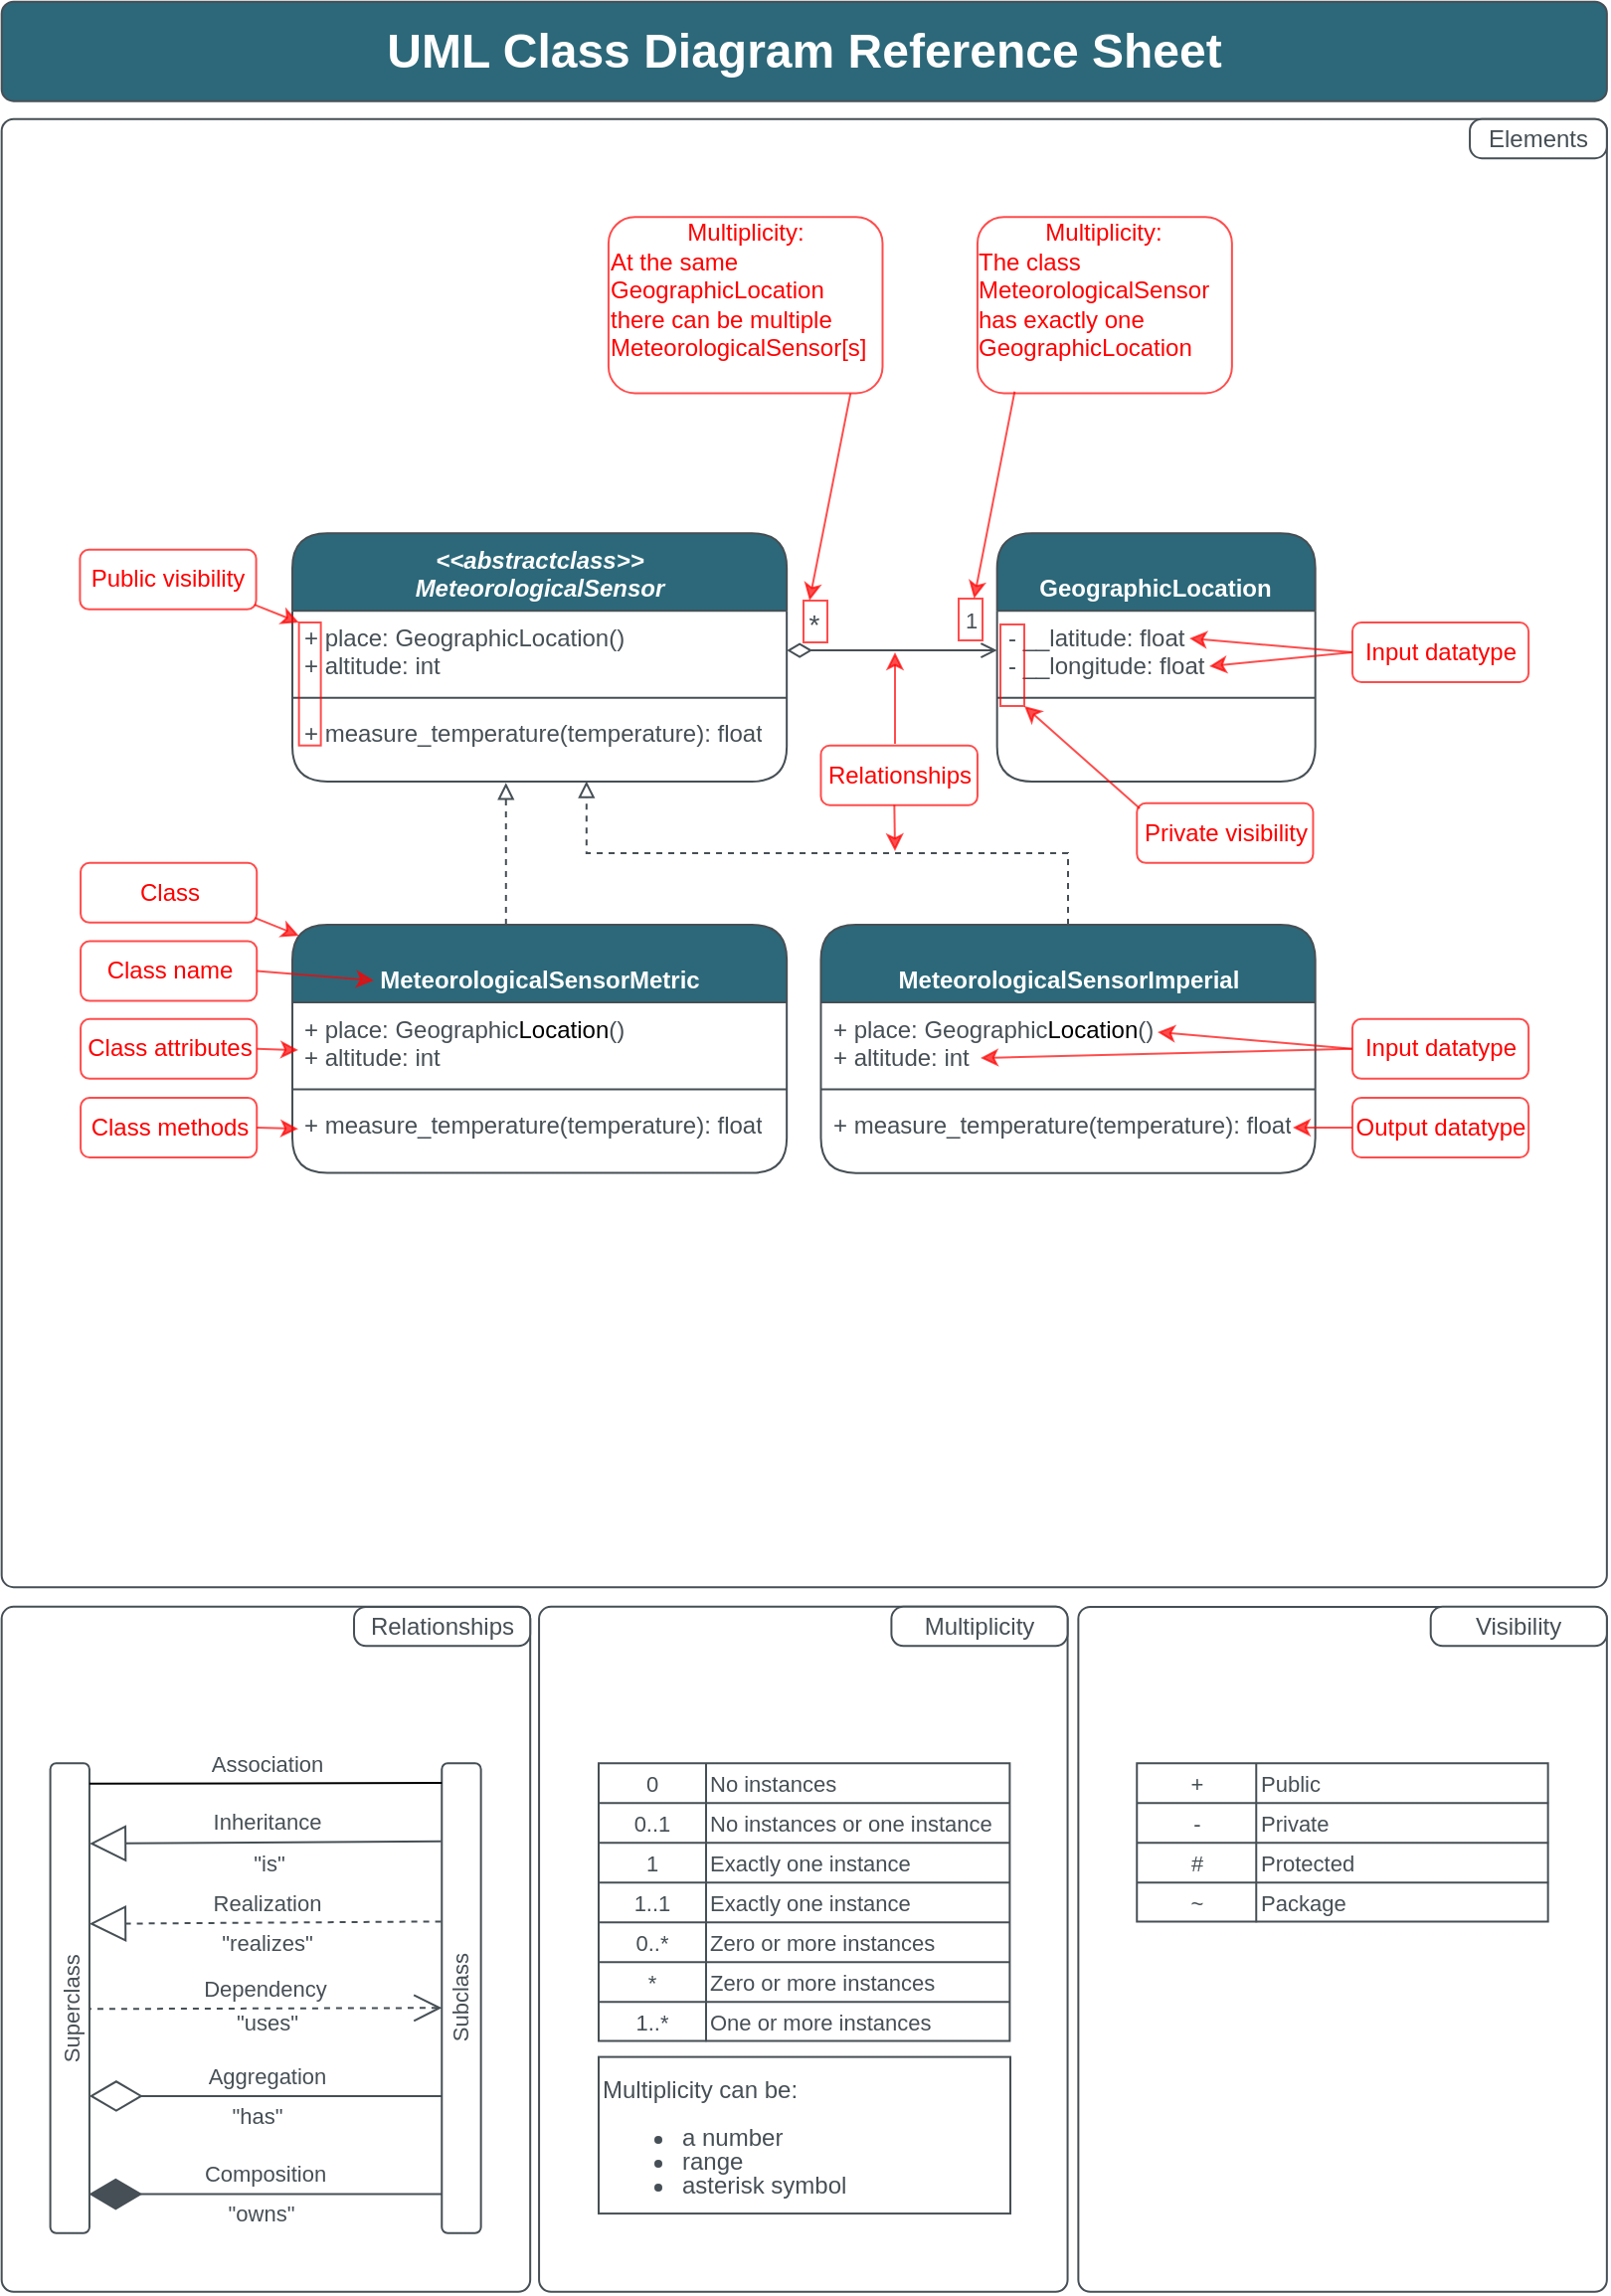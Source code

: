 <mxfile version="21.7.5" type="device">
  <diagram name="Page-1" id="XNMfluaR_AncJgMEVoPT">
    <mxGraphModel dx="1402" dy="804" grid="1" gridSize="9.842" guides="1" tooltips="1" connect="1" arrows="1" fold="1" page="1" pageScale="1" pageWidth="827" pageHeight="1169" background="none" math="0" shadow="0">
      <root>
        <mxCell id="0" />
        <mxCell id="1" parent="0" />
        <mxCell id="e-ZZepIqZLMy_GuxkdO2-1" value="&lt;font color=&quot;#ffffff&quot; style=&quot;font-size: 24px;&quot;&gt;&lt;b&gt;UML Class Diagram Reference Sheet&lt;/b&gt;&lt;/font&gt;" style="html=1;whiteSpace=wrap;rounded=1;arcSize=12;absoluteArcSize=1;fillColor=#2C6879;strokeColor=#464F55;" parent="1" vertex="1">
          <mxGeometry x="9.84" y="9.84" width="807.09" height="50" as="geometry" />
        </mxCell>
        <mxCell id="e-ZZepIqZLMy_GuxkdO2-2" value="" style="html=1;whiteSpace=wrap;rounded=1;arcSize=12;absoluteArcSize=1;fillColor=none;movable=0;resizable=0;rotatable=0;deletable=0;editable=0;locked=1;connectable=0;strokeColor=#464F55;" parent="1" vertex="1">
          <mxGeometry x="9.84" y="68.9" width="807.09" height="738.19" as="geometry" />
        </mxCell>
        <mxCell id="e-ZZepIqZLMy_GuxkdO2-4" value="" style="html=1;whiteSpace=wrap;rounded=1;arcSize=12;absoluteArcSize=1;fillColor=none;fontColor=#464F55;strokeColor=#464F55;" parent="1" vertex="1">
          <mxGeometry x="9.84" y="816.93" width="265.75" height="344.49" as="geometry" />
        </mxCell>
        <mxCell id="e-ZZepIqZLMy_GuxkdO2-5" value="" style="rounded=1;whiteSpace=wrap;html=1;fontColor=#464F55;strokeColor=#464F55;" parent="1" vertex="1">
          <mxGeometry x="34.29" y="895.67" width="19.68" height="236.21" as="geometry" />
        </mxCell>
        <mxCell id="e-ZZepIqZLMy_GuxkdO2-6" value="" style="rounded=1;whiteSpace=wrap;html=1;fontColor=#464F55;strokeColor=#464F55;" parent="1" vertex="1">
          <mxGeometry x="231.14" y="895.67" width="19.68" height="236.21" as="geometry" />
        </mxCell>
        <mxCell id="e-ZZepIqZLMy_GuxkdO2-7" value="" style="endArrow=none;endFill=0;endSize=12;html=1;rounded=0;comic=0;fontColor=#464F55;" parent="1" edge="1">
          <mxGeometry width="160" relative="1" as="geometry">
            <mxPoint x="231.14" y="905.51" as="sourcePoint" />
            <mxPoint x="53.92" y="905.85" as="targetPoint" />
          </mxGeometry>
        </mxCell>
        <mxCell id="e-ZZepIqZLMy_GuxkdO2-8" value="Association" style="edgeLabel;html=1;align=center;verticalAlign=middle;resizable=0;points=[];imageVerticalAlign=top;imageAlign=center;fontColor=#464F55;" parent="e-ZZepIqZLMy_GuxkdO2-7" vertex="1" connectable="0">
          <mxGeometry x="-0.046" relative="1" as="geometry">
            <mxPoint x="-4" y="-10" as="offset" />
          </mxGeometry>
        </mxCell>
        <mxCell id="e-ZZepIqZLMy_GuxkdO2-9" value="&lt;font style=&quot;font-size: 11px;&quot;&gt;Subclass&lt;br&gt;&lt;/font&gt;" style="text;html=1;strokeColor=none;fillColor=none;align=center;verticalAlign=middle;whiteSpace=wrap;rounded=0;rotation=-90;fontColor=#464F55;" parent="1" vertex="1">
          <mxGeometry x="210.51" y="998.78" width="60" height="30" as="geometry" />
        </mxCell>
        <mxCell id="e-ZZepIqZLMy_GuxkdO2-10" value="&lt;font style=&quot;font-size: 11px;&quot;&gt;Superclass&lt;br&gt;&lt;/font&gt;" style="text;html=1;strokeColor=none;fillColor=none;align=center;verticalAlign=middle;whiteSpace=wrap;rounded=0;rotation=-90;fontColor=#464F55;" parent="1" vertex="1">
          <mxGeometry x="14.922" y="1003.932" width="60" height="30" as="geometry" />
        </mxCell>
        <mxCell id="e-ZZepIqZLMy_GuxkdO2-15" value="Inheritance" style="endArrow=block;endSize=16;endFill=0;html=1;rounded=0;entryX=1.112;entryY=0.378;entryDx=0;entryDy=0;entryPerimeter=0;exitX=1;exitY=0.25;exitDx=0;exitDy=0;fontColor=#464F55;strokeColor=#464F55;" parent="1" edge="1">
          <mxGeometry x="-0.003" y="-10" width="160" relative="1" as="geometry">
            <mxPoint x="230.81" y="934.84" as="sourcePoint" />
            <mxPoint x="53.974" y="936.017" as="targetPoint" />
            <mxPoint as="offset" />
          </mxGeometry>
        </mxCell>
        <mxCell id="necLX3WFX3FQcM-goMtb-1" value="&quot;is&quot;" style="edgeLabel;html=1;align=center;verticalAlign=middle;resizable=0;points=[];fontColor=#464F55;" parent="e-ZZepIqZLMy_GuxkdO2-15" vertex="1" connectable="0">
          <mxGeometry x="-0.182" y="1" relative="1" as="geometry">
            <mxPoint x="-15" y="9" as="offset" />
          </mxGeometry>
        </mxCell>
        <mxCell id="e-ZZepIqZLMy_GuxkdO2-16" value="Realization" style="endArrow=block;endSize=16;endFill=0;html=1;rounded=0;entryX=1.112;entryY=0.378;entryDx=0;entryDy=0;entryPerimeter=0;exitX=1;exitY=0.25;exitDx=0;exitDy=0;dashed=1;fontColor=#464F55;strokeColor=#464F55;" parent="1" edge="1">
          <mxGeometry x="-0.003" y="-10" width="160" relative="1" as="geometry">
            <mxPoint x="230.802" y="975.192" as="sourcePoint" />
            <mxPoint x="53.967" y="976.37" as="targetPoint" />
            <mxPoint as="offset" />
          </mxGeometry>
        </mxCell>
        <mxCell id="necLX3WFX3FQcM-goMtb-2" value="&quot;realizes&quot;" style="edgeLabel;html=1;align=center;verticalAlign=middle;resizable=0;points=[];fontColor=#464F55;" parent="e-ZZepIqZLMy_GuxkdO2-16" vertex="1" connectable="0">
          <mxGeometry x="0.006" y="2" relative="1" as="geometry">
            <mxPoint x="1" y="8" as="offset" />
          </mxGeometry>
        </mxCell>
        <mxCell id="e-ZZepIqZLMy_GuxkdO2-18" value="Dependency" style="endArrow=none;endSize=12;dashed=1;html=1;rounded=0;exitX=-0.01;exitY=0.415;exitDx=0;exitDy=0;exitPerimeter=0;startArrow=open;startFill=0;endFill=0;startSize=12;fontColor=#464F55;strokeColor=#464F55;" parent="1" edge="1">
          <mxGeometry x="0.008" y="-10" width="160" relative="1" as="geometry">
            <mxPoint x="231.203" y="1018.627" as="sourcePoint" />
            <mxPoint x="54.23" y="1019.17" as="targetPoint" />
            <mxPoint as="offset" />
          </mxGeometry>
        </mxCell>
        <mxCell id="necLX3WFX3FQcM-goMtb-3" value="&quot;uses&quot;" style="edgeLabel;html=1;align=center;verticalAlign=middle;resizable=0;points=[];fontColor=#464F55;" parent="e-ZZepIqZLMy_GuxkdO2-18" vertex="1" connectable="0">
          <mxGeometry x="-0.02" y="2" relative="1" as="geometry">
            <mxPoint x="-2" y="5" as="offset" />
          </mxGeometry>
        </mxCell>
        <mxCell id="e-ZZepIqZLMy_GuxkdO2-19" value="" style="endArrow=diamondThin;endFill=0;endSize=24;html=1;rounded=0;exitX=0.25;exitY=0.188;exitDx=0;exitDy=0;exitPerimeter=0;fontColor=#464F55;strokeColor=#464F55;" parent="1" edge="1">
          <mxGeometry width="160" relative="1" as="geometry">
            <mxPoint x="231.14" y="1062.99" as="sourcePoint" />
            <mxPoint x="53.96" y="1062.99" as="targetPoint" />
          </mxGeometry>
        </mxCell>
        <mxCell id="e-ZZepIqZLMy_GuxkdO2-20" value="Aggregation" style="edgeLabel;html=1;align=center;verticalAlign=middle;resizable=0;points=[];fontColor=#464F55;" parent="e-ZZepIqZLMy_GuxkdO2-19" vertex="1" connectable="0">
          <mxGeometry x="-0.069" y="2" relative="1" as="geometry">
            <mxPoint x="-6" y="-12" as="offset" />
          </mxGeometry>
        </mxCell>
        <mxCell id="necLX3WFX3FQcM-goMtb-4" value="&quot;has&quot;" style="edgeLabel;html=1;align=center;verticalAlign=middle;resizable=0;points=[];fontColor=#464F55;" parent="e-ZZepIqZLMy_GuxkdO2-19" vertex="1" connectable="0">
          <mxGeometry x="-0.028" y="2" relative="1" as="geometry">
            <mxPoint x="-7" y="8" as="offset" />
          </mxGeometry>
        </mxCell>
        <mxCell id="e-ZZepIqZLMy_GuxkdO2-21" value="" style="endArrow=diamondThin;endFill=1;endSize=24;html=1;rounded=0;exitX=0.014;exitY=0.708;exitDx=0;exitDy=0;exitPerimeter=0;fontColor=#464F55;strokeColor=#464F55;" parent="1" edge="1">
          <mxGeometry width="160" relative="1" as="geometry">
            <mxPoint x="231.136" y="1112.207" as="sourcePoint" />
            <mxPoint x="53.69" y="1112.29" as="targetPoint" />
          </mxGeometry>
        </mxCell>
        <mxCell id="e-ZZepIqZLMy_GuxkdO2-22" value="Composition" style="edgeLabel;html=1;align=center;verticalAlign=middle;resizable=0;points=[];fontColor=#464F55;" parent="e-ZZepIqZLMy_GuxkdO2-21" vertex="1" connectable="0">
          <mxGeometry x="-0.009" relative="1" as="geometry">
            <mxPoint x="-1" y="-10" as="offset" />
          </mxGeometry>
        </mxCell>
        <mxCell id="necLX3WFX3FQcM-goMtb-5" value="&quot;owns&quot;" style="edgeLabel;html=1;align=center;verticalAlign=middle;resizable=0;points=[];fontColor=#464F55;" parent="e-ZZepIqZLMy_GuxkdO2-21" vertex="1" connectable="0">
          <mxGeometry x="0.033" y="-1" relative="1" as="geometry">
            <mxPoint y="11" as="offset" />
          </mxGeometry>
        </mxCell>
        <mxCell id="e-ZZepIqZLMy_GuxkdO2-26" value="Relationships" style="html=1;whiteSpace=wrap;rounded=1;arcSize=12;absoluteArcSize=1;fontColor=#464F55;strokeColor=#464F55;" parent="1" vertex="1">
          <mxGeometry x="187.01" y="816.94" width="88.58" height="19.68" as="geometry" />
        </mxCell>
        <mxCell id="e-ZZepIqZLMy_GuxkdO2-27" value="&lt;font color=&quot;#464f55&quot;&gt;Elements&lt;/font&gt;" style="html=1;whiteSpace=wrap;rounded=1;arcSize=12;absoluteArcSize=1;strokeColor=#464F55;" parent="1" vertex="1">
          <mxGeometry x="748.03" y="68.9" width="68.9" height="19.68" as="geometry" />
        </mxCell>
        <mxCell id="e-ZZepIqZLMy_GuxkdO2-28" value="" style="html=1;whiteSpace=wrap;rounded=1;arcSize=12;absoluteArcSize=1;fillColor=none;fontColor=#464F55;strokeColor=#464F55;" parent="1" vertex="1">
          <mxGeometry x="280.03" y="816.93" width="265.75" height="344.48" as="geometry" />
        </mxCell>
        <mxCell id="e-ZZepIqZLMy_GuxkdO2-29" value="Multiplicity" style="html=1;whiteSpace=wrap;rounded=1;arcSize=12;absoluteArcSize=1;fontColor=#464F55;strokeColor=#464F55;" parent="1" vertex="1">
          <mxGeometry x="457.203" y="816.933" width="88.58" height="19.68" as="geometry" />
        </mxCell>
        <mxCell id="e-ZZepIqZLMy_GuxkdO2-30" value="" style="shape=table;startSize=0;container=1;collapsible=0;childLayout=tableLayout;fontSize=16;rounded=0;fontColor=#464F55;strokeColor=#464F55;" parent="1" vertex="1">
          <mxGeometry x="310.0" y="895.67" width="206.692" height="139.528" as="geometry" />
        </mxCell>
        <mxCell id="e-ZZepIqZLMy_GuxkdO2-31" value="" style="shape=tableRow;horizontal=0;startSize=0;swimlaneHead=0;swimlaneBody=0;strokeColor=inherit;top=0;left=0;bottom=0;right=0;collapsible=0;dropTarget=0;fillColor=none;points=[[0,0.5],[1,0.5]];portConstraint=eastwest;fontSize=16;fontColor=#464F55;" parent="e-ZZepIqZLMy_GuxkdO2-30" vertex="1">
          <mxGeometry width="206.692" height="20" as="geometry" />
        </mxCell>
        <mxCell id="e-ZZepIqZLMy_GuxkdO2-32" value="&lt;font style=&quot;font-size: 11px;&quot;&gt;0&lt;/font&gt;" style="shape=partialRectangle;html=1;whiteSpace=wrap;connectable=0;strokeColor=inherit;overflow=hidden;fillColor=none;top=0;left=0;bottom=0;right=0;pointerEvents=1;fontSize=11;verticalAlign=middle;align=center;spacing=0;fontColor=#464F55;" parent="e-ZZepIqZLMy_GuxkdO2-31" vertex="1">
          <mxGeometry width="54" height="20" as="geometry">
            <mxRectangle width="54" height="20" as="alternateBounds" />
          </mxGeometry>
        </mxCell>
        <mxCell id="e-ZZepIqZLMy_GuxkdO2-33" value="&lt;font style=&quot;font-size: 11px;&quot;&gt;No instances&lt;/font&gt;" style="shape=partialRectangle;html=1;whiteSpace=wrap;connectable=0;strokeColor=inherit;overflow=hidden;fillColor=none;top=0;left=0;bottom=0;right=0;pointerEvents=1;fontSize=11;verticalAlign=middle;align=left;spacing=0;spacingLeft=2;fontColor=#464F55;" parent="e-ZZepIqZLMy_GuxkdO2-31" vertex="1">
          <mxGeometry x="54" width="153" height="20" as="geometry">
            <mxRectangle width="153" height="20" as="alternateBounds" />
          </mxGeometry>
        </mxCell>
        <mxCell id="e-ZZepIqZLMy_GuxkdO2-35" value="" style="shape=tableRow;horizontal=0;startSize=0;swimlaneHead=0;swimlaneBody=0;strokeColor=inherit;top=0;left=0;bottom=0;right=0;collapsible=0;dropTarget=0;fillColor=none;points=[[0,0.5],[1,0.5]];portConstraint=eastwest;fontSize=16;fontColor=#464F55;" parent="e-ZZepIqZLMy_GuxkdO2-30" vertex="1">
          <mxGeometry y="20" width="206.692" height="20" as="geometry" />
        </mxCell>
        <mxCell id="e-ZZepIqZLMy_GuxkdO2-36" value="0..1" style="shape=partialRectangle;html=1;whiteSpace=wrap;connectable=0;strokeColor=inherit;overflow=hidden;fillColor=none;top=0;left=0;bottom=0;right=0;pointerEvents=1;fontSize=11;verticalAlign=middle;align=center;spacing=0;fontColor=#464F55;" parent="e-ZZepIqZLMy_GuxkdO2-35" vertex="1">
          <mxGeometry width="54" height="20" as="geometry">
            <mxRectangle width="54" height="20" as="alternateBounds" />
          </mxGeometry>
        </mxCell>
        <mxCell id="e-ZZepIqZLMy_GuxkdO2-37" value="No instances or one instance" style="shape=partialRectangle;html=1;whiteSpace=wrap;connectable=0;strokeColor=inherit;overflow=hidden;fillColor=none;top=0;left=0;bottom=0;right=0;pointerEvents=1;fontSize=11;verticalAlign=middle;align=left;spacing=0;spacingLeft=2;fontColor=#464F55;" parent="e-ZZepIqZLMy_GuxkdO2-35" vertex="1">
          <mxGeometry x="54" width="153" height="20" as="geometry">
            <mxRectangle width="153" height="20" as="alternateBounds" />
          </mxGeometry>
        </mxCell>
        <mxCell id="e-ZZepIqZLMy_GuxkdO2-39" value="" style="shape=tableRow;horizontal=0;startSize=0;swimlaneHead=0;swimlaneBody=0;strokeColor=inherit;top=0;left=0;bottom=0;right=0;collapsible=0;dropTarget=0;fillColor=none;points=[[0,0.5],[1,0.5]];portConstraint=eastwest;fontSize=16;fontColor=#464F55;" parent="e-ZZepIqZLMy_GuxkdO2-30" vertex="1">
          <mxGeometry y="40" width="206.692" height="20" as="geometry" />
        </mxCell>
        <mxCell id="e-ZZepIqZLMy_GuxkdO2-40" value="1" style="shape=partialRectangle;html=1;whiteSpace=wrap;connectable=0;strokeColor=inherit;overflow=hidden;fillColor=none;top=0;left=0;bottom=0;right=0;pointerEvents=1;fontSize=11;verticalAlign=middle;align=center;spacing=0;fontColor=#464F55;" parent="e-ZZepIqZLMy_GuxkdO2-39" vertex="1">
          <mxGeometry width="54" height="20" as="geometry">
            <mxRectangle width="54" height="20" as="alternateBounds" />
          </mxGeometry>
        </mxCell>
        <mxCell id="e-ZZepIqZLMy_GuxkdO2-41" value="Exactly one instance" style="shape=partialRectangle;html=1;whiteSpace=wrap;connectable=0;strokeColor=inherit;overflow=hidden;fillColor=none;top=0;left=0;bottom=0;right=0;pointerEvents=1;fontSize=11;verticalAlign=middle;align=left;spacing=0;spacingLeft=2;fontColor=#464F55;" parent="e-ZZepIqZLMy_GuxkdO2-39" vertex="1">
          <mxGeometry x="54" width="153" height="20" as="geometry">
            <mxRectangle width="153" height="20" as="alternateBounds" />
          </mxGeometry>
        </mxCell>
        <mxCell id="e-ZZepIqZLMy_GuxkdO2-72" style="shape=tableRow;horizontal=0;startSize=0;swimlaneHead=0;swimlaneBody=0;strokeColor=inherit;top=0;left=0;bottom=0;right=0;collapsible=0;dropTarget=0;fillColor=none;points=[[0,0.5],[1,0.5]];portConstraint=eastwest;fontSize=16;fontColor=#464F55;" parent="e-ZZepIqZLMy_GuxkdO2-30" vertex="1">
          <mxGeometry y="60" width="206.692" height="20" as="geometry" />
        </mxCell>
        <mxCell id="e-ZZepIqZLMy_GuxkdO2-73" value="1..1" style="shape=partialRectangle;html=1;whiteSpace=wrap;connectable=0;strokeColor=inherit;overflow=hidden;fillColor=none;top=0;left=0;bottom=0;right=0;pointerEvents=1;fontSize=11;verticalAlign=middle;align=center;spacing=0;fontColor=#464F55;" parent="e-ZZepIqZLMy_GuxkdO2-72" vertex="1">
          <mxGeometry width="54" height="20" as="geometry">
            <mxRectangle width="54" height="20" as="alternateBounds" />
          </mxGeometry>
        </mxCell>
        <mxCell id="e-ZZepIqZLMy_GuxkdO2-74" value="Exactly one instance" style="shape=partialRectangle;html=1;whiteSpace=wrap;connectable=0;strokeColor=inherit;overflow=hidden;fillColor=none;top=0;left=0;bottom=0;right=0;pointerEvents=1;fontSize=11;verticalAlign=middle;align=left;spacing=0;spacingLeft=2;fontColor=#464F55;" parent="e-ZZepIqZLMy_GuxkdO2-72" vertex="1">
          <mxGeometry x="54" width="153" height="20" as="geometry">
            <mxRectangle width="153" height="20" as="alternateBounds" />
          </mxGeometry>
        </mxCell>
        <mxCell id="e-ZZepIqZLMy_GuxkdO2-69" style="shape=tableRow;horizontal=0;startSize=0;swimlaneHead=0;swimlaneBody=0;strokeColor=inherit;top=0;left=0;bottom=0;right=0;collapsible=0;dropTarget=0;fillColor=none;points=[[0,0.5],[1,0.5]];portConstraint=eastwest;fontSize=16;fontColor=#464F55;" parent="e-ZZepIqZLMy_GuxkdO2-30" vertex="1">
          <mxGeometry y="80" width="206.692" height="20" as="geometry" />
        </mxCell>
        <mxCell id="e-ZZepIqZLMy_GuxkdO2-70" value="0..*" style="shape=partialRectangle;html=1;whiteSpace=wrap;connectable=0;strokeColor=inherit;overflow=hidden;fillColor=none;top=0;left=0;bottom=0;right=0;pointerEvents=1;fontSize=11;verticalAlign=middle;align=center;spacing=0;fontColor=#464F55;" parent="e-ZZepIqZLMy_GuxkdO2-69" vertex="1">
          <mxGeometry width="54" height="20" as="geometry">
            <mxRectangle width="54" height="20" as="alternateBounds" />
          </mxGeometry>
        </mxCell>
        <mxCell id="e-ZZepIqZLMy_GuxkdO2-71" value="Zero or more instances" style="shape=partialRectangle;html=1;whiteSpace=wrap;connectable=0;strokeColor=inherit;overflow=hidden;fillColor=none;top=0;left=0;bottom=0;right=0;pointerEvents=1;fontSize=11;verticalAlign=middle;align=left;spacing=0;spacingLeft=2;fontColor=#464F55;" parent="e-ZZepIqZLMy_GuxkdO2-69" vertex="1">
          <mxGeometry x="54" width="153" height="20" as="geometry">
            <mxRectangle width="153" height="20" as="alternateBounds" />
          </mxGeometry>
        </mxCell>
        <mxCell id="e-ZZepIqZLMy_GuxkdO2-66" style="shape=tableRow;horizontal=0;startSize=0;swimlaneHead=0;swimlaneBody=0;strokeColor=inherit;top=0;left=0;bottom=0;right=0;collapsible=0;dropTarget=0;fillColor=none;points=[[0,0.5],[1,0.5]];portConstraint=eastwest;fontSize=16;fontColor=#464F55;" parent="e-ZZepIqZLMy_GuxkdO2-30" vertex="1">
          <mxGeometry y="100" width="206.692" height="20" as="geometry" />
        </mxCell>
        <mxCell id="e-ZZepIqZLMy_GuxkdO2-67" value="*" style="shape=partialRectangle;html=1;whiteSpace=wrap;connectable=0;strokeColor=inherit;overflow=hidden;fillColor=none;top=0;left=0;bottom=0;right=0;pointerEvents=1;fontSize=11;verticalAlign=middle;align=center;spacing=0;fontColor=#464F55;" parent="e-ZZepIqZLMy_GuxkdO2-66" vertex="1">
          <mxGeometry width="54" height="20" as="geometry">
            <mxRectangle width="54" height="20" as="alternateBounds" />
          </mxGeometry>
        </mxCell>
        <mxCell id="e-ZZepIqZLMy_GuxkdO2-68" value="Zero or more instances" style="shape=partialRectangle;html=1;whiteSpace=wrap;connectable=0;strokeColor=inherit;overflow=hidden;fillColor=none;top=0;left=0;bottom=0;right=0;pointerEvents=1;fontSize=11;verticalAlign=middle;align=left;spacing=0;spacingLeft=2;fontColor=#464F55;" parent="e-ZZepIqZLMy_GuxkdO2-66" vertex="1">
          <mxGeometry x="54" width="153" height="20" as="geometry">
            <mxRectangle width="153" height="20" as="alternateBounds" />
          </mxGeometry>
        </mxCell>
        <mxCell id="e-ZZepIqZLMy_GuxkdO2-63" style="shape=tableRow;horizontal=0;startSize=0;swimlaneHead=0;swimlaneBody=0;strokeColor=inherit;top=0;left=0;bottom=0;right=0;collapsible=0;dropTarget=0;fillColor=none;points=[[0,0.5],[1,0.5]];portConstraint=eastwest;fontSize=16;fontColor=#464F55;" parent="e-ZZepIqZLMy_GuxkdO2-30" vertex="1">
          <mxGeometry y="120" width="206.692" height="20" as="geometry" />
        </mxCell>
        <mxCell id="e-ZZepIqZLMy_GuxkdO2-64" value="1..*" style="shape=partialRectangle;html=1;whiteSpace=wrap;connectable=0;strokeColor=inherit;overflow=hidden;fillColor=none;top=0;left=0;bottom=0;right=0;pointerEvents=1;fontSize=11;verticalAlign=middle;align=center;spacing=0;fontColor=#464F55;" parent="e-ZZepIqZLMy_GuxkdO2-63" vertex="1">
          <mxGeometry width="54" height="20" as="geometry">
            <mxRectangle width="54" height="20" as="alternateBounds" />
          </mxGeometry>
        </mxCell>
        <mxCell id="e-ZZepIqZLMy_GuxkdO2-65" value="One or more instances" style="shape=partialRectangle;html=1;whiteSpace=wrap;connectable=0;strokeColor=inherit;overflow=hidden;fillColor=none;top=0;left=0;bottom=0;right=0;pointerEvents=1;fontSize=11;verticalAlign=middle;align=left;spacing=0;spacingLeft=2;fontColor=#464F55;" parent="e-ZZepIqZLMy_GuxkdO2-63" vertex="1">
          <mxGeometry x="54" width="153" height="20" as="geometry">
            <mxRectangle width="153" height="20" as="alternateBounds" />
          </mxGeometry>
        </mxCell>
        <mxCell id="e-ZZepIqZLMy_GuxkdO2-47" value="&lt;font color=&quot;#ffffff&quot;&gt;&lt;br&gt;GeographicLocation&lt;/font&gt;" style="swimlane;fontStyle=1;align=center;verticalAlign=top;childLayout=stackLayout;horizontal=1;startSize=39;horizontalStack=0;resizeParent=1;resizeParentMax=0;resizeLast=0;collapsible=1;marginBottom=0;whiteSpace=wrap;html=1;rounded=1;strokeColor=#464F55;fillColor=#2C6879;movable=0;resizable=0;rotatable=0;deletable=0;editable=0;locked=1;connectable=0;" parent="1" vertex="1">
          <mxGeometry x="510.33" y="277.17" width="160" height="124.79" as="geometry" />
        </mxCell>
        <mxCell id="e-ZZepIqZLMy_GuxkdO2-48" value="&lt;font color=&quot;#464f55&quot;&gt;- __latitude: float&lt;br&gt;- __longitude: float&lt;/font&gt;" style="text;strokeColor=none;fillColor=none;align=left;verticalAlign=top;spacingLeft=4;spacingRight=4;overflow=hidden;rotatable=0;points=[[0,0.5],[1,0.5]];portConstraint=eastwest;whiteSpace=wrap;html=1;rounded=1;movable=0;resizable=0;deletable=0;editable=0;locked=1;connectable=0;" parent="e-ZZepIqZLMy_GuxkdO2-47" vertex="1">
          <mxGeometry y="39" width="160" height="39.74" as="geometry" />
        </mxCell>
        <mxCell id="e-ZZepIqZLMy_GuxkdO2-49" value="" style="line;strokeWidth=1;fillColor=none;align=left;verticalAlign=middle;spacingTop=-1;spacingLeft=3;spacingRight=3;rotatable=0;labelPosition=right;points=[];portConstraint=eastwest;strokeColor=inherit;movable=0;resizable=0;deletable=0;editable=0;locked=1;connectable=0;" parent="e-ZZepIqZLMy_GuxkdO2-47" vertex="1">
          <mxGeometry y="78.74" width="160" height="8" as="geometry" />
        </mxCell>
        <mxCell id="e-ZZepIqZLMy_GuxkdO2-50" value="&amp;nbsp;" style="text;strokeColor=none;fillColor=none;align=left;verticalAlign=top;spacingLeft=4;spacingRight=4;overflow=hidden;rotatable=0;points=[[0,0.5],[1,0.5]];portConstraint=eastwest;whiteSpace=wrap;html=1;movable=0;resizable=0;deletable=0;editable=0;locked=1;connectable=0;" parent="e-ZZepIqZLMy_GuxkdO2-47" vertex="1">
          <mxGeometry y="86.74" width="160" height="38.05" as="geometry" />
        </mxCell>
        <mxCell id="e-ZZepIqZLMy_GuxkdO2-76" value="" style="html=1;whiteSpace=wrap;rounded=1;arcSize=12;absoluteArcSize=1;fillColor=none;fontColor=#464F55;strokeColor=#464F55;" parent="1" vertex="1">
          <mxGeometry x="551.18" y="816.94" width="265.75" height="344.48" as="geometry" />
        </mxCell>
        <mxCell id="e-ZZepIqZLMy_GuxkdO2-77" value="Visibility" style="html=1;whiteSpace=wrap;rounded=1;arcSize=12;absoluteArcSize=1;fontColor=#464F55;strokeColor=#464F55;" parent="1" vertex="1">
          <mxGeometry x="728.355" y="816.935" width="88.58" height="19.68" as="geometry" />
        </mxCell>
        <mxCell id="e-ZZepIqZLMy_GuxkdO2-78" value="" style="shape=table;startSize=0;container=1;collapsible=0;childLayout=tableLayout;fontSize=16;fontColor=#464F55;strokeColor=#464F55;" parent="1" vertex="1">
          <mxGeometry x="580.632" y="895.662" width="206.692" height="79.528" as="geometry" />
        </mxCell>
        <mxCell id="e-ZZepIqZLMy_GuxkdO2-79" value="" style="shape=tableRow;horizontal=0;startSize=0;swimlaneHead=0;swimlaneBody=0;strokeColor=inherit;top=0;left=0;bottom=0;right=0;collapsible=0;dropTarget=0;fillColor=none;points=[[0,0.5],[1,0.5]];portConstraint=eastwest;fontSize=16;fontColor=#464F55;" parent="e-ZZepIqZLMy_GuxkdO2-78" vertex="1">
          <mxGeometry width="206.692" height="20" as="geometry" />
        </mxCell>
        <mxCell id="e-ZZepIqZLMy_GuxkdO2-80" value="&lt;font style=&quot;font-size: 11px;&quot;&gt;+&lt;/font&gt;" style="shape=partialRectangle;html=1;whiteSpace=wrap;connectable=0;strokeColor=inherit;overflow=hidden;fillColor=none;top=0;left=0;bottom=0;right=0;pointerEvents=1;fontSize=11;verticalAlign=middle;align=center;spacing=0;fontColor=#464F55;" parent="e-ZZepIqZLMy_GuxkdO2-79" vertex="1">
          <mxGeometry width="60" height="20" as="geometry">
            <mxRectangle width="60" height="20" as="alternateBounds" />
          </mxGeometry>
        </mxCell>
        <mxCell id="e-ZZepIqZLMy_GuxkdO2-81" value="&lt;font style=&quot;font-size: 11px;&quot;&gt;Public&lt;/font&gt;" style="shape=partialRectangle;html=1;whiteSpace=wrap;connectable=0;strokeColor=inherit;overflow=hidden;fillColor=none;top=0;left=0;bottom=0;right=0;pointerEvents=1;fontSize=11;verticalAlign=middle;align=left;spacing=0;spacingLeft=2;fontColor=#464F55;" parent="e-ZZepIqZLMy_GuxkdO2-79" vertex="1">
          <mxGeometry x="60" width="147" height="20" as="geometry">
            <mxRectangle width="147" height="20" as="alternateBounds" />
          </mxGeometry>
        </mxCell>
        <mxCell id="e-ZZepIqZLMy_GuxkdO2-82" value="" style="shape=tableRow;horizontal=0;startSize=0;swimlaneHead=0;swimlaneBody=0;strokeColor=inherit;top=0;left=0;bottom=0;right=0;collapsible=0;dropTarget=0;fillColor=none;points=[[0,0.5],[1,0.5]];portConstraint=eastwest;fontSize=16;fontColor=#464F55;" parent="e-ZZepIqZLMy_GuxkdO2-78" vertex="1">
          <mxGeometry y="20" width="206.692" height="20" as="geometry" />
        </mxCell>
        <mxCell id="e-ZZepIqZLMy_GuxkdO2-83" value="-" style="shape=partialRectangle;html=1;whiteSpace=wrap;connectable=0;strokeColor=inherit;overflow=hidden;fillColor=none;top=0;left=0;bottom=0;right=0;pointerEvents=1;fontSize=11;verticalAlign=middle;align=center;spacing=0;fontColor=#464F55;" parent="e-ZZepIqZLMy_GuxkdO2-82" vertex="1">
          <mxGeometry width="60" height="20" as="geometry">
            <mxRectangle width="60" height="20" as="alternateBounds" />
          </mxGeometry>
        </mxCell>
        <mxCell id="e-ZZepIqZLMy_GuxkdO2-84" value="Private" style="shape=partialRectangle;html=1;whiteSpace=wrap;connectable=0;strokeColor=inherit;overflow=hidden;fillColor=none;top=0;left=0;bottom=0;right=0;pointerEvents=1;fontSize=11;verticalAlign=middle;align=left;spacing=0;spacingLeft=2;fontColor=#464F55;" parent="e-ZZepIqZLMy_GuxkdO2-82" vertex="1">
          <mxGeometry x="60" width="147" height="20" as="geometry">
            <mxRectangle width="147" height="20" as="alternateBounds" />
          </mxGeometry>
        </mxCell>
        <mxCell id="e-ZZepIqZLMy_GuxkdO2-85" value="" style="shape=tableRow;horizontal=0;startSize=0;swimlaneHead=0;swimlaneBody=0;strokeColor=inherit;top=0;left=0;bottom=0;right=0;collapsible=0;dropTarget=0;fillColor=none;points=[[0,0.5],[1,0.5]];portConstraint=eastwest;fontSize=16;fontColor=#464F55;" parent="e-ZZepIqZLMy_GuxkdO2-78" vertex="1">
          <mxGeometry y="40" width="206.692" height="20" as="geometry" />
        </mxCell>
        <mxCell id="e-ZZepIqZLMy_GuxkdO2-86" value="#" style="shape=partialRectangle;html=1;whiteSpace=wrap;connectable=0;strokeColor=inherit;overflow=hidden;fillColor=none;top=0;left=0;bottom=0;right=0;pointerEvents=1;fontSize=11;verticalAlign=middle;align=center;spacing=0;fontColor=#464F55;" parent="e-ZZepIqZLMy_GuxkdO2-85" vertex="1">
          <mxGeometry width="60" height="20" as="geometry">
            <mxRectangle width="60" height="20" as="alternateBounds" />
          </mxGeometry>
        </mxCell>
        <mxCell id="e-ZZepIqZLMy_GuxkdO2-87" value="Protected" style="shape=partialRectangle;html=1;whiteSpace=wrap;connectable=0;strokeColor=inherit;overflow=hidden;fillColor=none;top=0;left=0;bottom=0;right=0;pointerEvents=1;fontSize=11;verticalAlign=middle;align=left;spacing=0;spacingLeft=2;fontColor=#464F55;" parent="e-ZZepIqZLMy_GuxkdO2-85" vertex="1">
          <mxGeometry x="60" width="147" height="20" as="geometry">
            <mxRectangle width="147" height="20" as="alternateBounds" />
          </mxGeometry>
        </mxCell>
        <mxCell id="e-ZZepIqZLMy_GuxkdO2-88" style="shape=tableRow;horizontal=0;startSize=0;swimlaneHead=0;swimlaneBody=0;strokeColor=inherit;top=0;left=0;bottom=0;right=0;collapsible=0;dropTarget=0;fillColor=none;points=[[0,0.5],[1,0.5]];portConstraint=eastwest;fontSize=16;fontColor=#464F55;" parent="e-ZZepIqZLMy_GuxkdO2-78" vertex="1">
          <mxGeometry y="60" width="206.692" height="20" as="geometry" />
        </mxCell>
        <mxCell id="e-ZZepIqZLMy_GuxkdO2-89" value="~" style="shape=partialRectangle;html=1;whiteSpace=wrap;connectable=0;strokeColor=inherit;overflow=hidden;fillColor=none;top=0;left=0;bottom=0;right=0;pointerEvents=1;fontSize=11;verticalAlign=middle;align=center;spacing=0;fontColor=#464F55;" parent="e-ZZepIqZLMy_GuxkdO2-88" vertex="1">
          <mxGeometry width="60" height="20" as="geometry">
            <mxRectangle width="60" height="20" as="alternateBounds" />
          </mxGeometry>
        </mxCell>
        <mxCell id="e-ZZepIqZLMy_GuxkdO2-90" value="Package" style="shape=partialRectangle;html=1;whiteSpace=wrap;connectable=0;strokeColor=inherit;overflow=hidden;fillColor=none;top=0;left=0;bottom=0;right=0;pointerEvents=1;fontSize=11;verticalAlign=middle;align=left;spacing=0;spacingLeft=2;fontColor=#464F55;" parent="e-ZZepIqZLMy_GuxkdO2-88" vertex="1">
          <mxGeometry x="60" width="147" height="20" as="geometry">
            <mxRectangle width="147" height="20" as="alternateBounds" />
          </mxGeometry>
        </mxCell>
        <mxCell id="necLX3WFX3FQcM-goMtb-6" value="&lt;p style=&quot;line-height: 100%;&quot;&gt;Multiplicity can be:&lt;br&gt;&lt;/p&gt;&lt;ul style=&quot;line-height: 100%;&quot;&gt;&lt;li&gt;a number&lt;/li&gt;&lt;li&gt;range&lt;/li&gt;&lt;li&gt;asterisk symbol&lt;/li&gt;&lt;/ul&gt;&lt;p&gt;&lt;/p&gt;" style="text;html=1;strokeColor=#464F55;fillColor=none;align=left;verticalAlign=middle;whiteSpace=wrap;rounded=0;fontColor=#464F55;" parent="1" vertex="1">
          <mxGeometry x="310" y="1043.3" width="207" height="78.74" as="geometry" />
        </mxCell>
        <mxCell id="necLX3WFX3FQcM-goMtb-7" value="&lt;font color=&quot;#ffffff&quot;&gt;&lt;i&gt;&amp;lt;&amp;lt;abstractclass&amp;gt;&amp;gt;&lt;br&gt;MeteorologicalSensor&lt;/i&gt;&lt;/font&gt;" style="swimlane;fontStyle=1;align=center;verticalAlign=top;childLayout=stackLayout;horizontal=1;startSize=39;horizontalStack=0;resizeParent=1;resizeParentMax=0;resizeLast=0;collapsible=1;marginBottom=0;whiteSpace=wrap;html=1;rounded=1;strokeColor=#464F55;fillColor=#2C6879;movable=0;resizable=0;rotatable=0;deletable=0;editable=0;locked=1;connectable=0;" parent="1" vertex="1">
          <mxGeometry x="156" y="277.17" width="248.58" height="124.79" as="geometry" />
        </mxCell>
        <mxCell id="necLX3WFX3FQcM-goMtb-8" value="&lt;font color=&quot;#464f55&quot;&gt;+ place: GeographicLocation()&lt;br&gt;+ altitude: int&lt;/font&gt;" style="text;strokeColor=none;fillColor=none;align=left;verticalAlign=top;spacingLeft=4;spacingRight=4;overflow=hidden;rotatable=0;points=[[0,0.5],[1,0.5]];portConstraint=eastwest;whiteSpace=wrap;html=1;rounded=1;movable=0;resizable=0;deletable=0;editable=0;locked=1;connectable=0;" parent="necLX3WFX3FQcM-goMtb-7" vertex="1">
          <mxGeometry y="39" width="248.58" height="39.74" as="geometry" />
        </mxCell>
        <mxCell id="necLX3WFX3FQcM-goMtb-9" value="" style="line;strokeWidth=1;fillColor=none;align=left;verticalAlign=middle;spacingTop=-1;spacingLeft=3;spacingRight=3;rotatable=0;labelPosition=right;points=[];portConstraint=eastwest;strokeColor=inherit;movable=0;resizable=0;deletable=0;editable=0;locked=1;connectable=0;" parent="necLX3WFX3FQcM-goMtb-7" vertex="1">
          <mxGeometry y="78.74" width="248.58" height="8" as="geometry" />
        </mxCell>
        <mxCell id="necLX3WFX3FQcM-goMtb-10" value="&lt;font color=&quot;#464f55&quot;&gt;+ measure_temperature(temperature): float&lt;/font&gt;" style="text;strokeColor=none;fillColor=none;align=left;verticalAlign=top;spacingLeft=4;spacingRight=4;overflow=hidden;rotatable=0;points=[[0,0.5],[1,0.5]];portConstraint=eastwest;whiteSpace=wrap;html=1;movable=0;resizable=0;deletable=0;editable=0;locked=1;connectable=0;" parent="necLX3WFX3FQcM-goMtb-7" vertex="1">
          <mxGeometry y="86.74" width="248.58" height="38.05" as="geometry" />
        </mxCell>
        <mxCell id="necLX3WFX3FQcM-goMtb-20" style="edgeStyle=orthogonalEdgeStyle;rounded=0;orthogonalLoop=1;jettySize=auto;html=1;entryX=0.432;entryY=1.017;entryDx=0;entryDy=0;entryPerimeter=0;endArrow=block;endFill=0;strokeColor=#464F55;dashed=1;movable=0;resizable=0;rotatable=0;deletable=0;editable=0;locked=1;connectable=0;" parent="1" source="necLX3WFX3FQcM-goMtb-11" target="necLX3WFX3FQcM-goMtb-10" edge="1">
          <mxGeometry relative="1" as="geometry">
            <Array as="points">
              <mxPoint x="263.41" y="437.79" />
              <mxPoint x="263.41" y="437.79" />
            </Array>
          </mxGeometry>
        </mxCell>
        <mxCell id="necLX3WFX3FQcM-goMtb-11" value="&lt;font color=&quot;#ffffff&quot;&gt;&lt;br&gt;MeteorologicalSensorMetric&lt;/font&gt;" style="swimlane;fontStyle=1;align=center;verticalAlign=top;childLayout=stackLayout;horizontal=1;startSize=39;horizontalStack=0;resizeParent=1;resizeParentMax=0;resizeLast=0;collapsible=1;marginBottom=0;whiteSpace=wrap;html=1;rounded=1;strokeColor=#464F55;fillColor=#2C6879;movable=0;resizable=0;rotatable=0;deletable=0;editable=0;locked=1;connectable=0;" parent="1" vertex="1">
          <mxGeometry x="156.002" y="474.022" width="248.58" height="124.79" as="geometry" />
        </mxCell>
        <mxCell id="necLX3WFX3FQcM-goMtb-12" value="&lt;font color=&quot;#464f55&quot;&gt;+ place: Geographic&lt;/font&gt;Location&lt;font color=&quot;#464f55&quot;&gt;()&lt;br&gt;+ altitude: int&lt;/font&gt;" style="text;strokeColor=none;fillColor=none;align=left;verticalAlign=top;spacingLeft=4;spacingRight=4;overflow=hidden;rotatable=0;points=[[0,0.5],[1,0.5]];portConstraint=eastwest;whiteSpace=wrap;html=1;rounded=1;movable=0;resizable=0;deletable=0;editable=0;locked=1;connectable=0;" parent="necLX3WFX3FQcM-goMtb-11" vertex="1">
          <mxGeometry y="39" width="248.58" height="39.74" as="geometry" />
        </mxCell>
        <mxCell id="necLX3WFX3FQcM-goMtb-13" value="" style="line;strokeWidth=1;fillColor=none;align=left;verticalAlign=middle;spacingTop=-1;spacingLeft=3;spacingRight=3;rotatable=0;labelPosition=right;points=[];portConstraint=eastwest;strokeColor=inherit;movable=0;resizable=0;deletable=0;editable=0;locked=1;connectable=0;" parent="necLX3WFX3FQcM-goMtb-11" vertex="1">
          <mxGeometry y="78.74" width="248.58" height="8" as="geometry" />
        </mxCell>
        <mxCell id="necLX3WFX3FQcM-goMtb-14" value="&lt;font color=&quot;#464f55&quot;&gt;+ measure_temperature(temperature): float&lt;/font&gt;" style="text;strokeColor=none;fillColor=none;align=left;verticalAlign=top;spacingLeft=4;spacingRight=4;overflow=hidden;rotatable=0;points=[[0,0.5],[1,0.5]];portConstraint=eastwest;whiteSpace=wrap;html=1;movable=0;resizable=0;deletable=0;editable=0;locked=1;connectable=0;" parent="necLX3WFX3FQcM-goMtb-11" vertex="1">
          <mxGeometry y="86.74" width="248.58" height="38.05" as="geometry" />
        </mxCell>
        <mxCell id="necLX3WFX3FQcM-goMtb-21" style="edgeStyle=orthogonalEdgeStyle;rounded=0;orthogonalLoop=1;jettySize=auto;html=1;entryX=0.595;entryY=0.996;entryDx=0;entryDy=0;entryPerimeter=0;strokeColor=#464F55;endArrow=block;endFill=0;dashed=1;movable=0;resizable=0;rotatable=0;deletable=0;editable=0;locked=1;connectable=0;" parent="1" source="necLX3WFX3FQcM-goMtb-15" target="necLX3WFX3FQcM-goMtb-10" edge="1">
          <mxGeometry relative="1" as="geometry" />
        </mxCell>
        <mxCell id="necLX3WFX3FQcM-goMtb-15" value="&lt;font color=&quot;#ffffff&quot;&gt;&lt;br&gt;MeteorologicalSensorImperial&lt;/font&gt;" style="swimlane;fontStyle=1;align=center;verticalAlign=top;childLayout=stackLayout;horizontal=1;startSize=39;horizontalStack=0;resizeParent=1;resizeParentMax=0;resizeLast=0;collapsible=1;marginBottom=0;whiteSpace=wrap;html=1;rounded=1;strokeColor=#464F55;fillColor=#2C6879;movable=0;resizable=0;rotatable=0;deletable=0;editable=0;locked=1;connectable=0;" parent="1" vertex="1">
          <mxGeometry x="421.745" y="474.025" width="248.58" height="124.79" as="geometry" />
        </mxCell>
        <mxCell id="necLX3WFX3FQcM-goMtb-16" value="&lt;font color=&quot;#464f55&quot;&gt;+ place: Geographic&lt;/font&gt;Location&lt;font color=&quot;#464f55&quot;&gt;()&lt;br&gt;+ altitude: int&lt;/font&gt;" style="text;strokeColor=none;fillColor=none;align=left;verticalAlign=top;spacingLeft=4;spacingRight=4;overflow=hidden;rotatable=0;points=[[0,0.5],[1,0.5]];portConstraint=eastwest;whiteSpace=wrap;html=1;rounded=1;movable=0;resizable=0;deletable=0;editable=0;locked=1;connectable=0;" parent="necLX3WFX3FQcM-goMtb-15" vertex="1">
          <mxGeometry y="39" width="248.58" height="39.74" as="geometry" />
        </mxCell>
        <mxCell id="necLX3WFX3FQcM-goMtb-17" value="" style="line;strokeWidth=1;fillColor=none;align=left;verticalAlign=middle;spacingTop=-1;spacingLeft=3;spacingRight=3;rotatable=0;labelPosition=right;points=[];portConstraint=eastwest;strokeColor=inherit;movable=0;resizable=0;deletable=0;editable=0;locked=1;connectable=0;" parent="necLX3WFX3FQcM-goMtb-15" vertex="1">
          <mxGeometry y="78.74" width="248.58" height="8" as="geometry" />
        </mxCell>
        <mxCell id="necLX3WFX3FQcM-goMtb-18" value="&lt;font color=&quot;#464f55&quot;&gt;+ measure_temperature(temperature): float&lt;/font&gt;" style="text;strokeColor=none;fillColor=none;align=left;verticalAlign=top;spacingLeft=4;spacingRight=4;overflow=hidden;rotatable=0;points=[[0,0.5],[1,0.5]];portConstraint=eastwest;whiteSpace=wrap;html=1;movable=0;resizable=0;deletable=0;editable=0;locked=1;connectable=0;" parent="necLX3WFX3FQcM-goMtb-15" vertex="1">
          <mxGeometry y="86.74" width="248.58" height="38.05" as="geometry" />
        </mxCell>
        <mxCell id="necLX3WFX3FQcM-goMtb-22" style="edgeStyle=orthogonalEdgeStyle;rounded=0;orthogonalLoop=1;jettySize=auto;html=1;endArrow=diamondThin;endFill=0;jumpSize=6;endSize=10;startArrow=open;startFill=0;strokeColor=#464F55;movable=0;resizable=0;rotatable=0;deletable=0;editable=0;locked=1;connectable=0;" parent="1" source="e-ZZepIqZLMy_GuxkdO2-48" target="necLX3WFX3FQcM-goMtb-8" edge="1">
          <mxGeometry relative="1" as="geometry" />
        </mxCell>
        <mxCell id="necLX3WFX3FQcM-goMtb-23" value="&lt;font style=&quot;font-size: 14px;&quot;&gt;*&lt;/font&gt;" style="edgeLabel;html=1;align=center;verticalAlign=middle;resizable=0;points=[];fontColor=#464F55;movable=0;rotatable=0;deletable=0;editable=0;locked=1;connectable=0;" parent="necLX3WFX3FQcM-goMtb-22" vertex="1" connectable="0">
          <mxGeometry x="0.681" y="1" relative="1" as="geometry">
            <mxPoint x="-4" y="-14" as="offset" />
          </mxGeometry>
        </mxCell>
        <mxCell id="necLX3WFX3FQcM-goMtb-24" value="1" style="edgeLabel;html=1;align=center;verticalAlign=middle;resizable=0;points=[];fontColor=#464F55;movable=0;rotatable=0;deletable=0;editable=0;locked=1;connectable=0;" parent="necLX3WFX3FQcM-goMtb-22" vertex="1" connectable="0">
          <mxGeometry x="-0.717" relative="1" as="geometry">
            <mxPoint x="1" y="-15" as="offset" />
          </mxGeometry>
        </mxCell>
        <mxCell id="necLX3WFX3FQcM-goMtb-25" value="" style="rounded=0;whiteSpace=wrap;html=1;fillColor=none;strokeColor=#FF0000;opacity=70;" parent="1" vertex="1">
          <mxGeometry x="159.32" y="322" width="11" height="61.86" as="geometry" />
        </mxCell>
        <mxCell id="necLX3WFX3FQcM-goMtb-26" value="" style="rounded=0;whiteSpace=wrap;html=1;fillColor=none;strokeColor=#FF0000;opacity=70;" parent="1" vertex="1">
          <mxGeometry x="512" y="323" width="12" height="41" as="geometry" />
        </mxCell>
        <mxCell id="necLX3WFX3FQcM-goMtb-28" style="rounded=0;orthogonalLoop=1;jettySize=auto;html=1;entryX=0;entryY=0;entryDx=0;entryDy=0;strokeColor=#FF0000;exitX=0.99;exitY=0.921;exitDx=0;exitDy=0;exitPerimeter=0;opacity=70;" parent="1" source="necLX3WFX3FQcM-goMtb-27" target="necLX3WFX3FQcM-goMtb-25" edge="1">
          <mxGeometry relative="1" as="geometry" />
        </mxCell>
        <mxCell id="necLX3WFX3FQcM-goMtb-27" value="&lt;font color=&quot;#ff0000&quot;&gt;Public visibility&lt;/font&gt;" style="text;html=1;strokeColor=#FF0000;fillColor=none;align=center;verticalAlign=middle;whiteSpace=wrap;rounded=1;opacity=70;" parent="1" vertex="1">
          <mxGeometry x="49.21" y="285.43" width="88.58" height="30" as="geometry" />
        </mxCell>
        <mxCell id="necLX3WFX3FQcM-goMtb-29" style="rounded=0;orthogonalLoop=1;jettySize=auto;html=1;strokeColor=#FF0000;exitX=0.016;exitY=0.088;exitDx=0;exitDy=0;exitPerimeter=0;opacity=70;entryX=1;entryY=1;entryDx=0;entryDy=0;" parent="1" source="necLX3WFX3FQcM-goMtb-30" target="necLX3WFX3FQcM-goMtb-26" edge="1">
          <mxGeometry relative="1" as="geometry">
            <mxPoint x="512" y="325" as="targetPoint" />
          </mxGeometry>
        </mxCell>
        <mxCell id="necLX3WFX3FQcM-goMtb-30" value="&lt;font color=&quot;#ff0000&quot;&gt;Private visibility&lt;/font&gt;" style="text;html=1;strokeColor=#FF0000;fillColor=none;align=center;verticalAlign=middle;whiteSpace=wrap;rounded=1;opacity=70;" parent="1" vertex="1">
          <mxGeometry x="580.633" y="412.912" width="88.58" height="30" as="geometry" />
        </mxCell>
        <mxCell id="necLX3WFX3FQcM-goMtb-31" style="rounded=0;orthogonalLoop=1;jettySize=auto;html=1;entryX=0;entryY=0;entryDx=0;entryDy=0;strokeColor=#FF0000;exitX=0.99;exitY=0.921;exitDx=0;exitDy=0;exitPerimeter=0;opacity=70;" parent="1" source="necLX3WFX3FQcM-goMtb-32" edge="1">
          <mxGeometry relative="1" as="geometry">
            <mxPoint x="159.322" y="479.482" as="targetPoint" />
          </mxGeometry>
        </mxCell>
        <mxCell id="necLX3WFX3FQcM-goMtb-32" value="&lt;font color=&quot;#ff0000&quot;&gt;Class&lt;/font&gt;" style="text;html=1;strokeColor=#FF0000;fillColor=none;align=center;verticalAlign=middle;whiteSpace=wrap;rounded=1;opacity=70;" parent="1" vertex="1">
          <mxGeometry x="49.532" y="442.912" width="88.58" height="30" as="geometry" />
        </mxCell>
        <mxCell id="necLX3WFX3FQcM-goMtb-33" style="rounded=0;orthogonalLoop=1;jettySize=auto;html=1;strokeColor=#FF0000;exitX=1;exitY=0.5;exitDx=0;exitDy=0;opacity=70;" parent="1" source="necLX3WFX3FQcM-goMtb-34" edge="1">
          <mxGeometry relative="1" as="geometry">
            <mxPoint x="197" y="502" as="targetPoint" />
          </mxGeometry>
        </mxCell>
        <mxCell id="necLX3WFX3FQcM-goMtb-34" value="&lt;font color=&quot;#ff0000&quot;&gt;Class name&lt;/font&gt;" style="text;html=1;strokeColor=#FF0000;fillColor=none;align=center;verticalAlign=middle;whiteSpace=wrap;rounded=1;opacity=70;" parent="1" vertex="1">
          <mxGeometry x="49.535" y="482.285" width="88.58" height="30" as="geometry" />
        </mxCell>
        <mxCell id="necLX3WFX3FQcM-goMtb-35" style="rounded=0;orthogonalLoop=1;jettySize=auto;html=1;strokeColor=#FF0000;exitX=1;exitY=0.5;exitDx=0;exitDy=0;opacity=70;" parent="1" source="necLX3WFX3FQcM-goMtb-36" edge="1">
          <mxGeometry relative="1" as="geometry">
            <mxPoint x="159" y="537" as="targetPoint" />
          </mxGeometry>
        </mxCell>
        <mxCell id="necLX3WFX3FQcM-goMtb-36" value="&lt;font color=&quot;#ff0000&quot;&gt;Class attributes&lt;/font&gt;" style="text;html=1;strokeColor=#FF0000;fillColor=none;align=center;verticalAlign=middle;whiteSpace=wrap;rounded=1;opacity=70;" parent="1" vertex="1">
          <mxGeometry x="49.537" y="521.417" width="88.58" height="30" as="geometry" />
        </mxCell>
        <mxCell id="necLX3WFX3FQcM-goMtb-37" style="rounded=0;orthogonalLoop=1;jettySize=auto;html=1;strokeColor=#FF0000;exitX=1;exitY=0.5;exitDx=0;exitDy=0;opacity=70;" parent="1" source="necLX3WFX3FQcM-goMtb-38" edge="1">
          <mxGeometry relative="1" as="geometry">
            <mxPoint x="159.002" y="576.602" as="targetPoint" />
          </mxGeometry>
        </mxCell>
        <mxCell id="necLX3WFX3FQcM-goMtb-38" value="&lt;font color=&quot;#ff0000&quot;&gt;Class methods&lt;/font&gt;" style="text;html=1;strokeColor=#FF0000;fillColor=none;align=center;verticalAlign=middle;whiteSpace=wrap;rounded=1;opacity=70;" parent="1" vertex="1">
          <mxGeometry x="49.54" y="561.02" width="88.58" height="30" as="geometry" />
        </mxCell>
        <mxCell id="necLX3WFX3FQcM-goMtb-39" value="&lt;font color=&quot;#ff0000&quot;&gt;Relationships&lt;/font&gt;" style="text;html=1;strokeColor=#FF0000;fillColor=none;align=center;verticalAlign=middle;whiteSpace=wrap;rounded=1;opacity=70;" parent="1" vertex="1">
          <mxGeometry x="421.74" y="383.86" width="78.74" height="30" as="geometry" />
        </mxCell>
        <mxCell id="necLX3WFX3FQcM-goMtb-40" style="rounded=0;orthogonalLoop=1;jettySize=auto;html=1;strokeColor=#FF0000;exitX=0.469;exitY=0.995;exitDx=0;exitDy=0;exitPerimeter=0;opacity=70;" parent="1" source="necLX3WFX3FQcM-goMtb-39" edge="1">
          <mxGeometry relative="1" as="geometry">
            <mxPoint x="461.913" y="431.702" as="sourcePoint" />
            <mxPoint x="459" y="437" as="targetPoint" />
          </mxGeometry>
        </mxCell>
        <mxCell id="necLX3WFX3FQcM-goMtb-41" style="rounded=0;orthogonalLoop=1;jettySize=auto;html=1;strokeColor=#FF0000;opacity=70;" parent="1" edge="1">
          <mxGeometry relative="1" as="geometry">
            <mxPoint x="459" y="383" as="sourcePoint" />
            <mxPoint x="459" y="337" as="targetPoint" />
          </mxGeometry>
        </mxCell>
        <mxCell id="necLX3WFX3FQcM-goMtb-42" style="rounded=0;orthogonalLoop=1;jettySize=auto;html=1;strokeColor=#FF0000;exitX=0.146;exitY=0.991;exitDx=0;exitDy=0;exitPerimeter=0;opacity=70;" parent="1" source="necLX3WFX3FQcM-goMtb-43" edge="1">
          <mxGeometry relative="1" as="geometry">
            <mxPoint x="516.688" y="212.852" as="sourcePoint" />
            <mxPoint x="498.74" y="310" as="targetPoint" />
          </mxGeometry>
        </mxCell>
        <mxCell id="necLX3WFX3FQcM-goMtb-43" value="&lt;font color=&quot;#ff0000&quot;&gt;Multiplicity:&lt;br&gt;&lt;div style=&quot;text-align: left;&quot;&gt;&lt;span style=&quot;background-color: initial;&quot;&gt;The class MeteorologicalSensor has exactly one GeographicLocation&lt;/span&gt;&lt;/div&gt;&lt;br&gt;&lt;/font&gt;" style="text;html=1;strokeColor=#FF0000;fillColor=none;align=center;verticalAlign=middle;whiteSpace=wrap;rounded=1;opacity=70;" parent="1" vertex="1">
          <mxGeometry x="500.48" y="118.11" width="127.95" height="88.59" as="geometry" />
        </mxCell>
        <mxCell id="necLX3WFX3FQcM-goMtb-44" value="" style="rounded=0;whiteSpace=wrap;html=1;fillColor=none;strokeColor=#FF0000;opacity=70;" parent="1" vertex="1">
          <mxGeometry x="491" y="310" width="12" height="21" as="geometry" />
        </mxCell>
        <mxCell id="necLX3WFX3FQcM-goMtb-45" value="" style="rounded=0;whiteSpace=wrap;html=1;fillColor=none;strokeColor=#FF0000;opacity=70;" parent="1" vertex="1">
          <mxGeometry x="413.002" y="311.002" width="12" height="21" as="geometry" />
        </mxCell>
        <mxCell id="necLX3WFX3FQcM-goMtb-46" value="&lt;font color=&quot;#ff0000&quot;&gt;Multiplicity:&lt;br&gt;&lt;div style=&quot;text-align: left;&quot;&gt;&lt;span style=&quot;background-color: initial;&quot;&gt;At the same GeographicLocation there can be multiple MeteorologicalSensor[s]&lt;/span&gt;&lt;/div&gt;&lt;br&gt;&lt;/font&gt;" style="text;html=1;strokeColor=#FF0000;fillColor=none;align=center;verticalAlign=middle;whiteSpace=wrap;rounded=1;opacity=70;" parent="1" vertex="1">
          <mxGeometry x="314.96" y="118.11" width="137.79" height="88.59" as="geometry" />
        </mxCell>
        <mxCell id="necLX3WFX3FQcM-goMtb-47" style="rounded=0;orthogonalLoop=1;jettySize=auto;html=1;strokeColor=#FF0000;exitX=0.883;exitY=1.001;exitDx=0;exitDy=0;exitPerimeter=0;opacity=70;entryX=0.25;entryY=0;entryDx=0;entryDy=0;" parent="1" source="necLX3WFX3FQcM-goMtb-46" target="necLX3WFX3FQcM-goMtb-45" edge="1">
          <mxGeometry relative="1" as="geometry">
            <mxPoint x="431.002" y="206.702" as="sourcePoint" />
            <mxPoint x="413.002" y="303.702" as="targetPoint" />
          </mxGeometry>
        </mxCell>
        <mxCell id="necLX3WFX3FQcM-goMtb-48" value="&lt;font color=&quot;#ff0000&quot;&gt;Input datatype&lt;/font&gt;" style="text;html=1;strokeColor=#FF0000;fillColor=none;align=center;verticalAlign=middle;whiteSpace=wrap;rounded=1;opacity=70;" parent="1" vertex="1">
          <mxGeometry x="688.975" y="521.415" width="88.58" height="30" as="geometry" />
        </mxCell>
        <mxCell id="necLX3WFX3FQcM-goMtb-49" value="&lt;font color=&quot;#ff0000&quot;&gt;Output datatype&lt;/font&gt;" style="text;html=1;strokeColor=#FF0000;fillColor=none;align=center;verticalAlign=middle;whiteSpace=wrap;rounded=1;opacity=70;" parent="1" vertex="1">
          <mxGeometry x="688.977" y="561.017" width="88.58" height="30" as="geometry" />
        </mxCell>
        <mxCell id="necLX3WFX3FQcM-goMtb-50" value="&lt;font color=&quot;#ff0000&quot;&gt;Input datatype&lt;/font&gt;" style="text;html=1;strokeColor=#FF0000;fillColor=none;align=center;verticalAlign=middle;whiteSpace=wrap;rounded=1;opacity=70;" parent="1" vertex="1">
          <mxGeometry x="688.977" y="321.997" width="88.58" height="30" as="geometry" />
        </mxCell>
        <mxCell id="necLX3WFX3FQcM-goMtb-51" style="rounded=0;orthogonalLoop=1;jettySize=auto;html=1;strokeColor=#FF0000;exitX=0;exitY=0.5;exitDx=0;exitDy=0;opacity=70;" parent="1" source="necLX3WFX3FQcM-goMtb-49" edge="1">
          <mxGeometry relative="1" as="geometry">
            <mxPoint x="746.972" y="435.862" as="sourcePoint" />
            <mxPoint x="659" y="576" as="targetPoint" />
          </mxGeometry>
        </mxCell>
        <mxCell id="necLX3WFX3FQcM-goMtb-52" style="rounded=0;orthogonalLoop=1;jettySize=auto;html=1;strokeColor=#FF0000;exitX=0;exitY=0.5;exitDx=0;exitDy=0;opacity=70;" parent="1" source="necLX3WFX3FQcM-goMtb-48" edge="1">
          <mxGeometry relative="1" as="geometry">
            <mxPoint x="756.815" y="445.705" as="sourcePoint" />
            <mxPoint x="591" y="528" as="targetPoint" />
          </mxGeometry>
        </mxCell>
        <mxCell id="necLX3WFX3FQcM-goMtb-53" style="rounded=0;orthogonalLoop=1;jettySize=auto;html=1;strokeColor=#FF0000;exitX=0;exitY=0.5;exitDx=0;exitDy=0;opacity=70;" parent="1" source="necLX3WFX3FQcM-goMtb-48" edge="1">
          <mxGeometry relative="1" as="geometry">
            <mxPoint x="748.027" y="504.757" as="sourcePoint" />
            <mxPoint x="502" y="541" as="targetPoint" />
          </mxGeometry>
        </mxCell>
        <mxCell id="necLX3WFX3FQcM-goMtb-54" style="rounded=0;orthogonalLoop=1;jettySize=auto;html=1;strokeColor=#FF0000;exitX=0;exitY=0.5;exitDx=0;exitDy=0;opacity=70;" parent="1" source="necLX3WFX3FQcM-goMtb-50" edge="1">
          <mxGeometry relative="1" as="geometry">
            <mxPoint x="728.352" y="383.862" as="sourcePoint" />
            <mxPoint x="607" y="330" as="targetPoint" />
          </mxGeometry>
        </mxCell>
        <mxCell id="necLX3WFX3FQcM-goMtb-55" style="rounded=0;orthogonalLoop=1;jettySize=auto;html=1;strokeColor=#FF0000;exitX=0;exitY=0.5;exitDx=0;exitDy=0;opacity=70;" parent="1" source="necLX3WFX3FQcM-goMtb-50" edge="1">
          <mxGeometry relative="1" as="geometry">
            <mxPoint x="698.842" y="346.842" as="sourcePoint" />
            <mxPoint x="617" y="344" as="targetPoint" />
          </mxGeometry>
        </mxCell>
      </root>
    </mxGraphModel>
  </diagram>
</mxfile>
